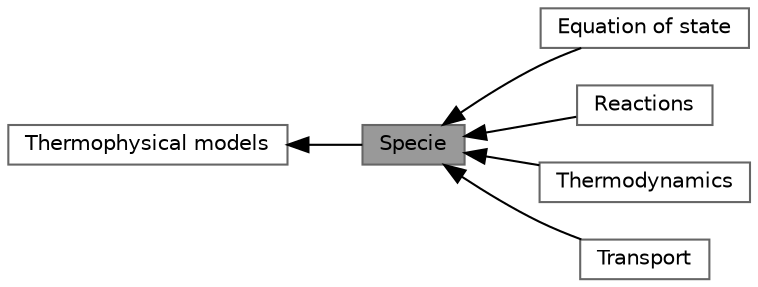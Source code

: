 digraph "Specie"
{
 // LATEX_PDF_SIZE
  bgcolor="transparent";
  edge [fontname=Helvetica,fontsize=10,labelfontname=Helvetica,labelfontsize=10];
  node [fontname=Helvetica,fontsize=10,shape=box,height=0.2,width=0.4];
  rankdir=LR;
  Node1 [id="Node000001",label="Specie",height=0.2,width=0.4,color="gray40", fillcolor="grey60", style="filled", fontcolor="black",tooltip=" "];
  Node3 [id="Node000003",label="Equation of state",height=0.2,width=0.4,color="grey40", fillcolor="white", style="filled",URL="$group__grpSpecieEquationOfState.html",tooltip=" "];
  Node4 [id="Node000004",label="Reactions",height=0.2,width=0.4,color="grey40", fillcolor="white", style="filled",URL="$group__grpSpecieReactions.html",tooltip=" "];
  Node5 [id="Node000005",label="Thermodynamics",height=0.2,width=0.4,color="grey40", fillcolor="white", style="filled",URL="$group__grpSpecieThermo.html",tooltip=" "];
  Node6 [id="Node000006",label="Transport",height=0.2,width=0.4,color="grey40", fillcolor="white", style="filled",URL="$group__grpSpecieTransport.html",tooltip=" "];
  Node2 [id="Node000002",label="Thermophysical models",height=0.2,width=0.4,color="grey40", fillcolor="white", style="filled",URL="$group__grpThermophysicalModels.html",tooltip=" "];
  Node2->Node1 [shape=plaintext, dir="back", style="solid"];
  Node1->Node3 [shape=plaintext, dir="back", style="solid"];
  Node1->Node4 [shape=plaintext, dir="back", style="solid"];
  Node1->Node5 [shape=plaintext, dir="back", style="solid"];
  Node1->Node6 [shape=plaintext, dir="back", style="solid"];
}
